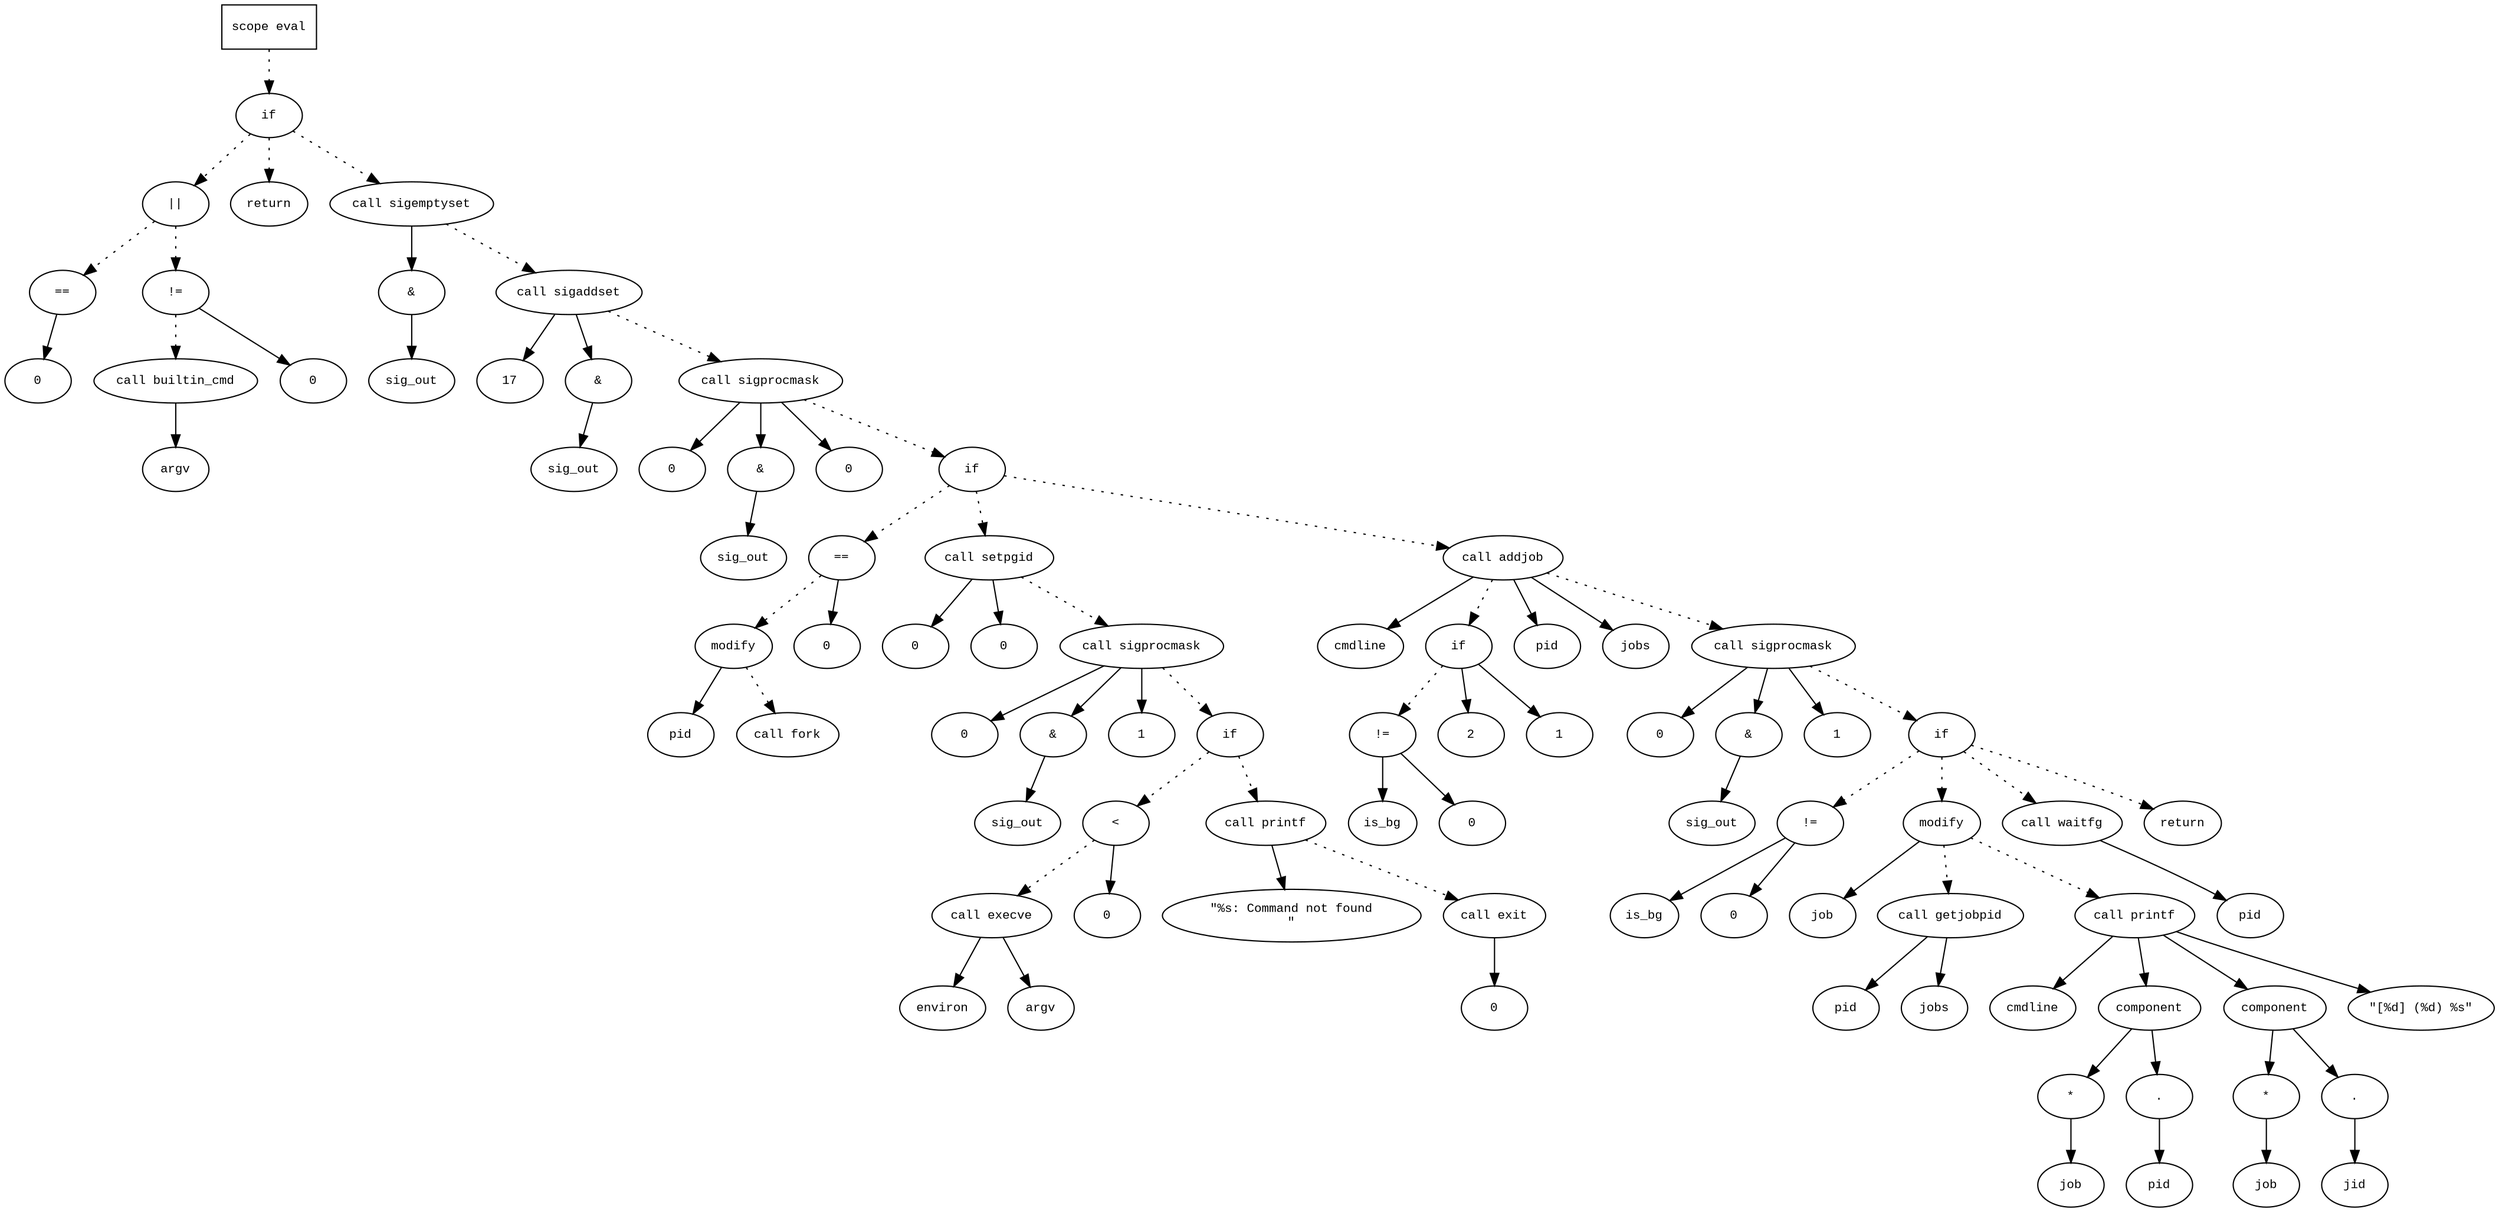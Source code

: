digraph AST {
  graph [fontname="Times New Roman",fontsize=10];
  node  [fontname="Courier New",fontsize=10];
  edge  [fontname="Times New Roman",fontsize=10];

  node1 [label="scope eval",shape=box];
  node2 [label="if",shape=ellipse];
  node1 -> node2 [style=dotted];
  node3 [label="||",shape=ellipse];
  node4 [label="==",shape=ellipse];
  node5 [label="0",shape=ellipse];
  node4 -> node5;
  node3 -> node4 [style=dotted];
  node6 [label="!=",shape=ellipse];
  node7 [label="call builtin_cmd",shape=ellipse];
  node8 [label="argv",shape=ellipse];
  node7 -> node8;
  node6 -> node7 [style=dotted];
  node9 [label="0",shape=ellipse];
  node6 -> node9;
  node3 -> node6 [style=dotted];
  node2 -> node3 [style=dotted];
  node10 [label="return",shape=ellipse];
  node2 -> node10 [style=dotted];
  node11 [label="call sigemptyset",shape=ellipse];
  node12 [label="&",shape=ellipse];
  node11 -> node12;
  node13 [label="sig_out",shape=ellipse];
  node12 -> node13;
  node2 -> node11 [style=dotted];
  node14 [label="call sigaddset",shape=ellipse];
  node15 [label="17",shape=ellipse];
  node14 -> node15;
  node16 [label="&",shape=ellipse];
  node14 -> node16;
  node17 [label="sig_out",shape=ellipse];
  node16 -> node17;
  node11 -> node14 [style=dotted];
  node18 [label="call sigprocmask",shape=ellipse];
  node19 [label="0",shape=ellipse];
  node18 -> node19;
  node20 [label="&",shape=ellipse];
  node18 -> node20;
  node21 [label="sig_out",shape=ellipse];
  node20 -> node21;
  node22 [label="0",shape=ellipse];
  node18 -> node22;
  node14 -> node18 [style=dotted];
  node23 [label="if",shape=ellipse];
  node18 -> node23 [style=dotted];
  node24 [label="==",shape=ellipse];
  node25 [label="modify",shape=ellipse];
  node26 [label="pid",shape=ellipse];
  node25 -> node26;
  node27 [label="call fork",shape=ellipse];
  node25 -> node27 [style=dotted];
  node24 -> node25 [style=dotted];
  node28 [label="0",shape=ellipse];
  node24 -> node28;
  node23 -> node24 [style=dotted];
  node29 [label="call setpgid",shape=ellipse];
  node30 [label="0",shape=ellipse];
  node29 -> node30;
  node31 [label="0",shape=ellipse];
  node29 -> node31;
  node23 -> node29 [style=dotted];
  node32 [label="call sigprocmask",shape=ellipse];
  node33 [label="0",shape=ellipse];
  node32 -> node33;
  node34 [label="&",shape=ellipse];
  node32 -> node34;
  node35 [label="sig_out",shape=ellipse];
  node34 -> node35;
  node36 [label="1",shape=ellipse];
  node32 -> node36;
  node29 -> node32 [style=dotted];
  node37 [label="if",shape=ellipse];
  node32 -> node37 [style=dotted];
  node38 [label="<",shape=ellipse];
  node39 [label="call execve",shape=ellipse];
  node40 [label="environ",shape=ellipse];
  node39 -> node40;
  node41 [label="argv",shape=ellipse];
  node39 -> node41;
  node38 -> node39 [style=dotted];
  node42 [label="0",shape=ellipse];
  node38 -> node42;
  node37 -> node38 [style=dotted];
  node43 [label="call printf",shape=ellipse];
  node44 [label="\"%s: Command not found
\"",shape=ellipse];
  node43 -> node44;
  node37 -> node43 [style=dotted];
  node45 [label="call exit",shape=ellipse];
  node46 [label="0",shape=ellipse];
  node45 -> node46;
  node43 -> node45 [style=dotted];
  node47 [label="call addjob",shape=ellipse];
  node48 [label="cmdline",shape=ellipse];
  node47 -> node48;
  node49 [label="if",shape=ellipse];
  node47 -> node49 [style=dotted];
  node50 [label="!=",shape=ellipse];
  node51 [label="is_bg",shape=ellipse];
  node50 -> node51;
  node52 [label="0",shape=ellipse];
  node50 -> node52;
  node49 -> node50 [style=dotted];
  node53 [label="2",shape=ellipse];
  node49 -> node53;
  node54 [label="1",shape=ellipse];
  node49 -> node54;
  node55 [label="pid",shape=ellipse];
  node47 -> node55;
  node56 [label="jobs",shape=ellipse];
  node47 -> node56;
  node23 -> node47 [style=dotted];
  node57 [label="call sigprocmask",shape=ellipse];
  node58 [label="0",shape=ellipse];
  node57 -> node58;
  node59 [label="&",shape=ellipse];
  node57 -> node59;
  node60 [label="sig_out",shape=ellipse];
  node59 -> node60;
  node61 [label="1",shape=ellipse];
  node57 -> node61;
  node47 -> node57 [style=dotted];
  node62 [label="if",shape=ellipse];
  node57 -> node62 [style=dotted];
  node63 [label="!=",shape=ellipse];
  node64 [label="is_bg",shape=ellipse];
  node63 -> node64;
  node65 [label="0",shape=ellipse];
  node63 -> node65;
  node62 -> node63 [style=dotted];
  node66 [label="modify",shape=ellipse];
  node67 [label="job",shape=ellipse];
  node66 -> node67;
  node68 [label="call getjobpid",shape=ellipse];
  node69 [label="pid",shape=ellipse];
  node68 -> node69;
  node70 [label="jobs",shape=ellipse];
  node68 -> node70;
  node66 -> node68 [style=dotted];
  node62 -> node66 [style=dotted];
  node71 [label="call printf",shape=ellipse];
  node72 [label="cmdline",shape=ellipse];
  node71 -> node72;
  node73 [label="component",shape=ellipse];
  node71 -> node73;
  node74 [label="*",shape=ellipse];
  node75 [label="job",shape=ellipse];
  node74 -> node75;
  node73 -> node74;
  node76 [label=".",shape=ellipse];
  node73 -> node76;
  node77 [label="pid",shape=ellipse];
  node76 -> node77;
  node78 [label="component",shape=ellipse];
  node71 -> node78;
  node79 [label="*",shape=ellipse];
  node80 [label="job",shape=ellipse];
  node79 -> node80;
  node78 -> node79;
  node81 [label=".",shape=ellipse];
  node78 -> node81;
  node82 [label="jid",shape=ellipse];
  node81 -> node82;
  node83 [label="\"[%d] (%d) %s\"",shape=ellipse];
  node71 -> node83;
  node66 -> node71 [style=dotted];
  node84 [label="call waitfg",shape=ellipse];
  node85 [label="pid",shape=ellipse];
  node84 -> node85;
  node62 -> node84 [style=dotted];
  node86 [label="return",shape=ellipse];
  node62 -> node86 [style=dotted];
} 
